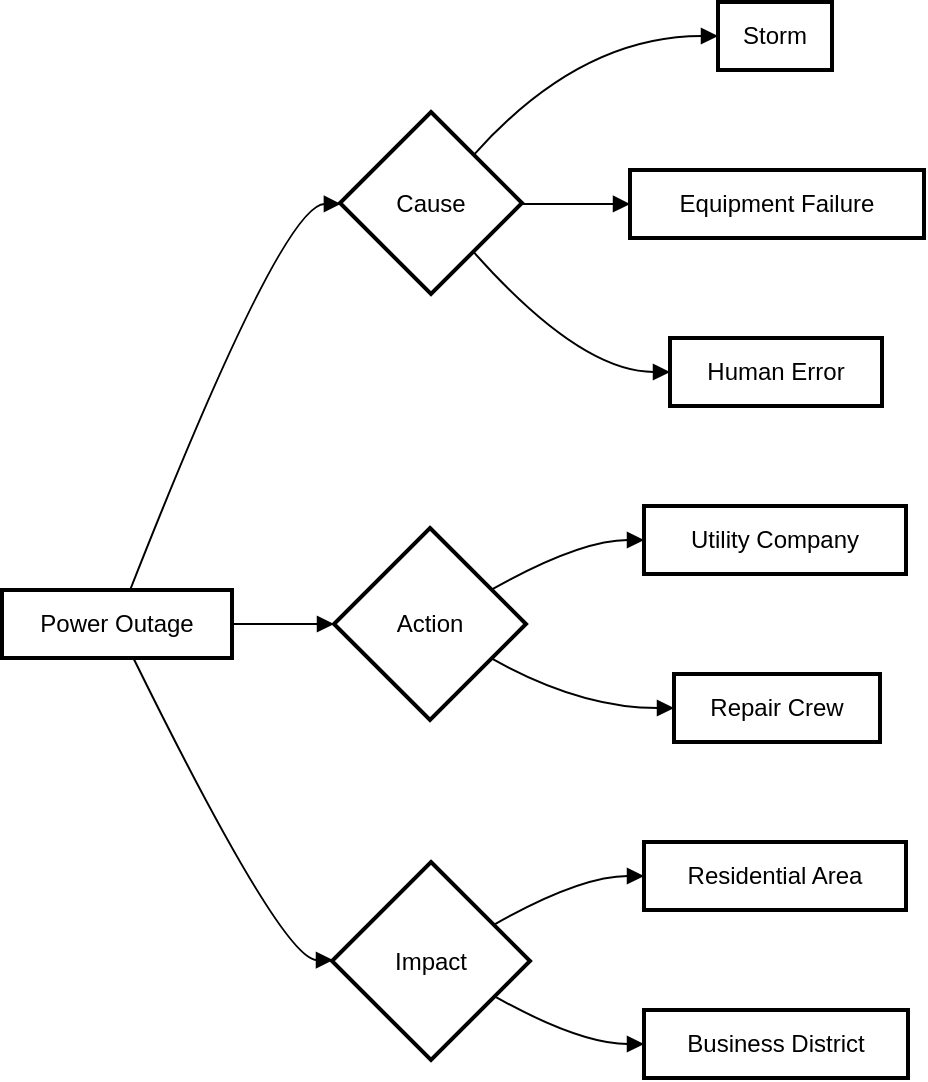 <mxfile version="21.7.5" type="github">
  <diagram name="Page-1" id="zNe0iHmZpyobhH6QzqfM">
    <mxGraphModel>
      <root>
        <mxCell id="0" />
        <mxCell id="1" parent="0" />
        <mxCell id="2" value="Power Outage" style="whiteSpace=wrap;strokeWidth=2;" vertex="1" parent="1">
          <mxGeometry y="294" width="115" height="34" as="geometry" />
        </mxCell>
        <mxCell id="3" value="Cause" style="rhombus;strokeWidth=2;whiteSpace=wrap;" vertex="1" parent="1">
          <mxGeometry x="169" y="55" width="91" height="91" as="geometry" />
        </mxCell>
        <mxCell id="4" value="Storm" style="whiteSpace=wrap;strokeWidth=2;" vertex="1" parent="1">
          <mxGeometry x="358" width="57" height="34" as="geometry" />
        </mxCell>
        <mxCell id="5" value="Equipment Failure" style="whiteSpace=wrap;strokeWidth=2;" vertex="1" parent="1">
          <mxGeometry x="314" y="84" width="147" height="34" as="geometry" />
        </mxCell>
        <mxCell id="6" value="Human Error" style="whiteSpace=wrap;strokeWidth=2;" vertex="1" parent="1">
          <mxGeometry x="334" y="168" width="106" height="34" as="geometry" />
        </mxCell>
        <mxCell id="7" value="Action" style="rhombus;strokeWidth=2;whiteSpace=wrap;" vertex="1" parent="1">
          <mxGeometry x="166" y="263" width="96" height="96" as="geometry" />
        </mxCell>
        <mxCell id="8" value="Utility Company" style="whiteSpace=wrap;strokeWidth=2;" vertex="1" parent="1">
          <mxGeometry x="321" y="252" width="131" height="34" as="geometry" />
        </mxCell>
        <mxCell id="9" value="Repair Crew" style="whiteSpace=wrap;strokeWidth=2;" vertex="1" parent="1">
          <mxGeometry x="336" y="336" width="103" height="34" as="geometry" />
        </mxCell>
        <mxCell id="10" value="Impact" style="rhombus;strokeWidth=2;whiteSpace=wrap;" vertex="1" parent="1">
          <mxGeometry x="165" y="430" width="99" height="99" as="geometry" />
        </mxCell>
        <mxCell id="11" value="Residential Area" style="whiteSpace=wrap;strokeWidth=2;" vertex="1" parent="1">
          <mxGeometry x="321" y="420" width="131" height="34" as="geometry" />
        </mxCell>
        <mxCell id="12" value="Business District" style="whiteSpace=wrap;strokeWidth=2;" vertex="1" parent="1">
          <mxGeometry x="321" y="504" width="132" height="34" as="geometry" />
        </mxCell>
        <mxCell id="13" value="" style="curved=1;startArrow=none;endArrow=block;exitX=0.557;exitY=0;entryX=-0.004;entryY=0.505;" edge="1" parent="1" source="2" target="3">
          <mxGeometry relative="1" as="geometry">
            <Array as="points">
              <mxPoint x="140" y="101" />
            </Array>
          </mxGeometry>
        </mxCell>
        <mxCell id="14" value="" style="curved=1;startArrow=none;endArrow=block;exitX=0.941;exitY=0.004;entryX=0.008;entryY=0.5;" edge="1" parent="1" source="3" target="4">
          <mxGeometry relative="1" as="geometry">
            <Array as="points">
              <mxPoint x="289" y="17" />
            </Array>
          </mxGeometry>
        </mxCell>
        <mxCell id="15" value="" style="curved=1;startArrow=none;endArrow=block;exitX=0.998;exitY=0.505;entryX=-0.002;entryY=0.5;" edge="1" parent="1" source="3" target="5">
          <mxGeometry relative="1" as="geometry">
            <Array as="points" />
          </mxGeometry>
        </mxCell>
        <mxCell id="16" value="" style="curved=1;startArrow=none;endArrow=block;exitX=0.941;exitY=1.007;entryX=0.0;entryY=0.5;" edge="1" parent="1" source="3" target="6">
          <mxGeometry relative="1" as="geometry">
            <Array as="points">
              <mxPoint x="289" y="185" />
            </Array>
          </mxGeometry>
        </mxCell>
        <mxCell id="17" value="" style="curved=1;startArrow=none;endArrow=block;exitX=0.998;exitY=0.5;entryX=0.003;entryY=0.5;" edge="1" parent="1" source="2" target="7">
          <mxGeometry relative="1" as="geometry">
            <Array as="points" />
          </mxGeometry>
        </mxCell>
        <mxCell id="18" value="" style="curved=1;startArrow=none;endArrow=block;exitX=1.002;exitY=0.219;entryX=0.004;entryY=0.5;" edge="1" parent="1" source="7" target="8">
          <mxGeometry relative="1" as="geometry">
            <Array as="points">
              <mxPoint x="289" y="269" />
            </Array>
          </mxGeometry>
        </mxCell>
        <mxCell id="19" value="" style="curved=1;startArrow=none;endArrow=block;exitX=1.002;exitY=0.781;entryX=-0.004;entryY=0.5;" edge="1" parent="1" source="7" target="9">
          <mxGeometry relative="1" as="geometry">
            <Array as="points">
              <mxPoint x="289" y="353" />
            </Array>
          </mxGeometry>
        </mxCell>
        <mxCell id="20" value="" style="curved=1;startArrow=none;endArrow=block;exitX=0.571;exitY=1;entryX=-0.003;entryY=0.495;" edge="1" parent="1" source="2" target="10">
          <mxGeometry relative="1" as="geometry">
            <Array as="points">
              <mxPoint x="140" y="479" />
            </Array>
          </mxGeometry>
        </mxCell>
        <mxCell id="21" value="" style="curved=1;startArrow=none;endArrow=block;exitX=0.997;exitY=0.213;entryX=0.004;entryY=0.5;" edge="1" parent="1" source="10" target="11">
          <mxGeometry relative="1" as="geometry">
            <Array as="points">
              <mxPoint x="289" y="437" />
            </Array>
          </mxGeometry>
        </mxCell>
        <mxCell id="22" value="" style="curved=1;startArrow=none;endArrow=block;exitX=0.997;exitY=0.777;entryX=0.0;entryY=0.5;" edge="1" parent="1" source="10" target="12">
          <mxGeometry relative="1" as="geometry">
            <Array as="points">
              <mxPoint x="289" y="521" />
            </Array>
          </mxGeometry>
        </mxCell>
      </root>
    </mxGraphModel>
  </diagram>
</mxfile>
